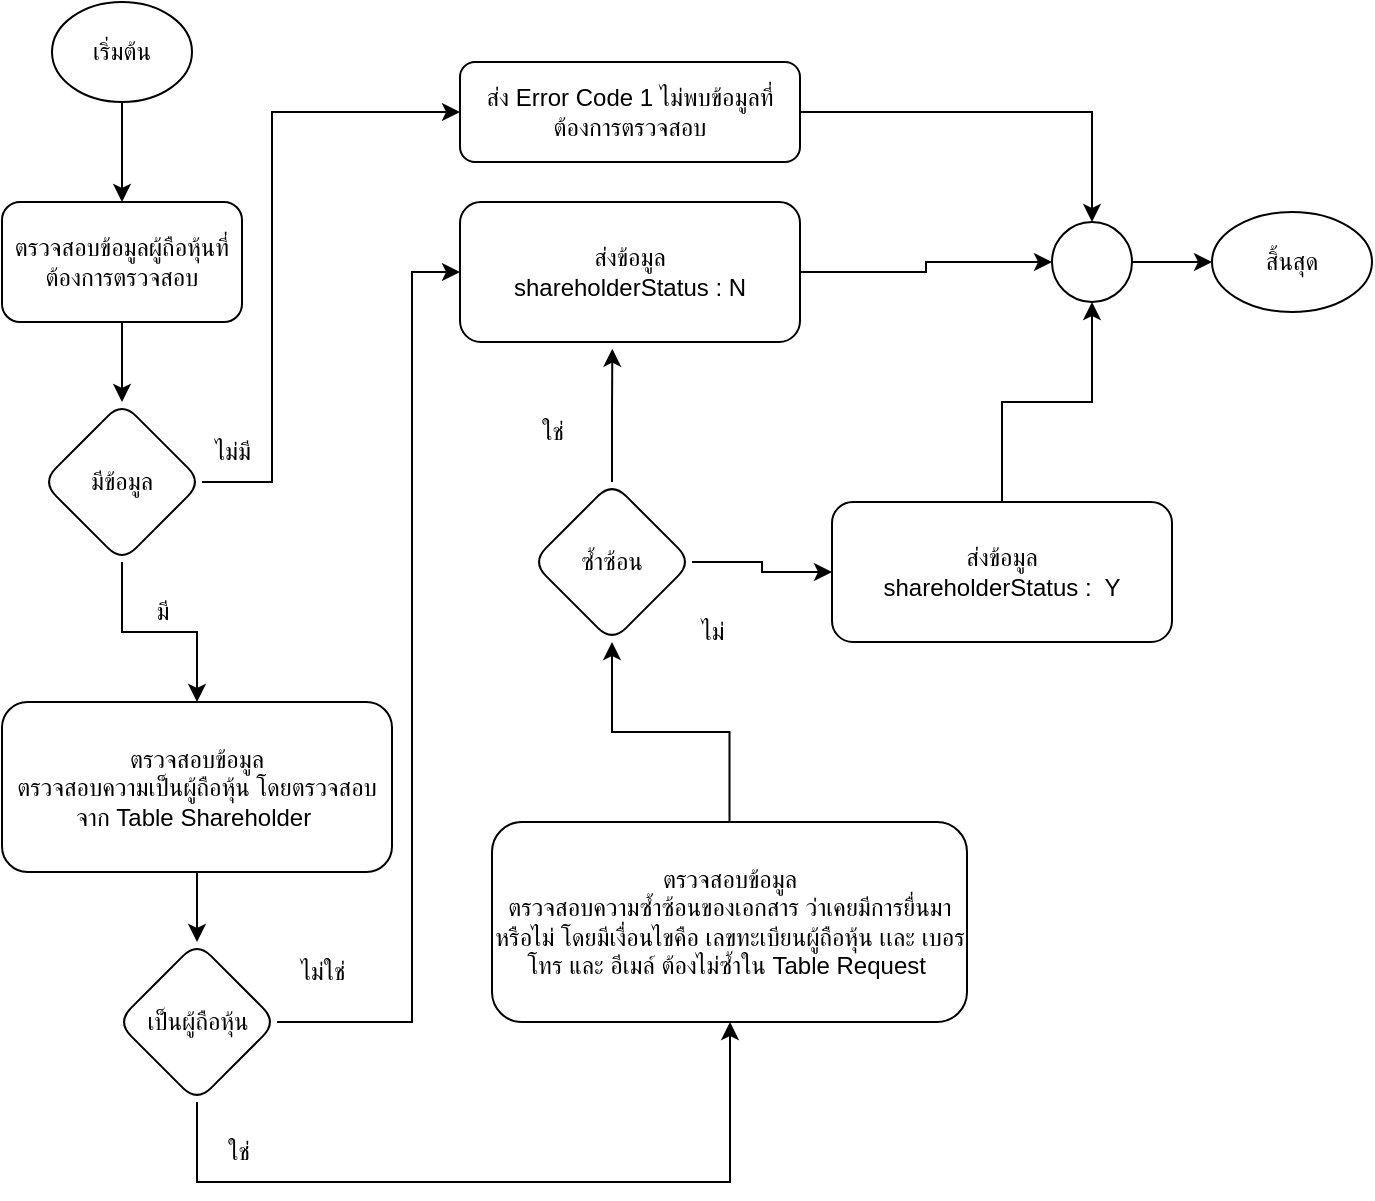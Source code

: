 <mxfile version="20.2.5" type="github">
  <diagram id="r1KlR5gyU6nK87SkoTvP" name="หน้า-1">
    <mxGraphModel dx="1183" dy="696" grid="1" gridSize="10" guides="1" tooltips="1" connect="1" arrows="1" fold="1" page="1" pageScale="1" pageWidth="827" pageHeight="1169" math="0" shadow="0">
      <root>
        <mxCell id="0" />
        <mxCell id="1" parent="0" />
        <mxCell id="F_PuMGLg8okfRKSzv6VH-3" value="" style="edgeStyle=orthogonalEdgeStyle;rounded=0;orthogonalLoop=1;jettySize=auto;html=1;" edge="1" parent="1" source="F_PuMGLg8okfRKSzv6VH-1" target="F_PuMGLg8okfRKSzv6VH-2">
          <mxGeometry relative="1" as="geometry" />
        </mxCell>
        <mxCell id="F_PuMGLg8okfRKSzv6VH-1" value="เริ่มต้น" style="ellipse;whiteSpace=wrap;html=1;" vertex="1" parent="1">
          <mxGeometry x="40" y="40" width="70" height="50" as="geometry" />
        </mxCell>
        <mxCell id="F_PuMGLg8okfRKSzv6VH-9" value="" style="edgeStyle=orthogonalEdgeStyle;rounded=0;orthogonalLoop=1;jettySize=auto;html=1;" edge="1" parent="1" source="F_PuMGLg8okfRKSzv6VH-2" target="F_PuMGLg8okfRKSzv6VH-8">
          <mxGeometry relative="1" as="geometry" />
        </mxCell>
        <mxCell id="F_PuMGLg8okfRKSzv6VH-2" value="ตรวจสอบข้อมูลผู้ถือหุ้นที่ต้องการตรวจสอบ" style="rounded=1;whiteSpace=wrap;html=1;" vertex="1" parent="1">
          <mxGeometry x="15" y="140" width="120" height="60" as="geometry" />
        </mxCell>
        <mxCell id="F_PuMGLg8okfRKSzv6VH-11" value="" style="edgeStyle=orthogonalEdgeStyle;rounded=0;orthogonalLoop=1;jettySize=auto;html=1;" edge="1" parent="1" source="F_PuMGLg8okfRKSzv6VH-8" target="F_PuMGLg8okfRKSzv6VH-10">
          <mxGeometry relative="1" as="geometry">
            <Array as="points">
              <mxPoint x="150" y="280" />
              <mxPoint x="150" y="95" />
            </Array>
          </mxGeometry>
        </mxCell>
        <mxCell id="F_PuMGLg8okfRKSzv6VH-14" value="" style="edgeStyle=orthogonalEdgeStyle;rounded=0;orthogonalLoop=1;jettySize=auto;html=1;" edge="1" parent="1" source="F_PuMGLg8okfRKSzv6VH-8" target="F_PuMGLg8okfRKSzv6VH-13">
          <mxGeometry relative="1" as="geometry" />
        </mxCell>
        <mxCell id="F_PuMGLg8okfRKSzv6VH-8" value="มีข้อมูล" style="rhombus;whiteSpace=wrap;html=1;rounded=1;" vertex="1" parent="1">
          <mxGeometry x="35" y="240" width="80" height="80" as="geometry" />
        </mxCell>
        <mxCell id="F_PuMGLg8okfRKSzv6VH-41" style="edgeStyle=orthogonalEdgeStyle;rounded=0;orthogonalLoop=1;jettySize=auto;html=1;" edge="1" parent="1" source="F_PuMGLg8okfRKSzv6VH-10" target="F_PuMGLg8okfRKSzv6VH-35">
          <mxGeometry relative="1" as="geometry" />
        </mxCell>
        <mxCell id="F_PuMGLg8okfRKSzv6VH-10" value="ส่ง Error Code 1 ไม่พบข้อมูลที่ต้องการตรวจสอบ" style="whiteSpace=wrap;html=1;rounded=1;" vertex="1" parent="1">
          <mxGeometry x="244" y="70" width="170" height="50" as="geometry" />
        </mxCell>
        <mxCell id="F_PuMGLg8okfRKSzv6VH-12" value="ไม่มี" style="text;html=1;align=center;verticalAlign=middle;resizable=0;points=[];autosize=1;strokeColor=none;fillColor=none;" vertex="1" parent="1">
          <mxGeometry x="110" y="250" width="40" height="30" as="geometry" />
        </mxCell>
        <mxCell id="F_PuMGLg8okfRKSzv6VH-20" value="" style="edgeStyle=orthogonalEdgeStyle;rounded=0;orthogonalLoop=1;jettySize=auto;html=1;" edge="1" parent="1" source="F_PuMGLg8okfRKSzv6VH-13" target="F_PuMGLg8okfRKSzv6VH-19">
          <mxGeometry relative="1" as="geometry" />
        </mxCell>
        <mxCell id="F_PuMGLg8okfRKSzv6VH-13" value="ตรวจสอบข้อมูล&lt;br&gt;ตรวจสอบความเป็นผู้ถือหุ้น โดยตรวจสอบจาก Table Shareholder&amp;nbsp;" style="whiteSpace=wrap;html=1;rounded=1;" vertex="1" parent="1">
          <mxGeometry x="15" y="390" width="195" height="85" as="geometry" />
        </mxCell>
        <mxCell id="F_PuMGLg8okfRKSzv6VH-15" value="มี" style="text;html=1;align=center;verticalAlign=middle;resizable=0;points=[];autosize=1;strokeColor=none;fillColor=none;" vertex="1" parent="1">
          <mxGeometry x="80" y="330" width="30" height="30" as="geometry" />
        </mxCell>
        <mxCell id="F_PuMGLg8okfRKSzv6VH-42" style="edgeStyle=orthogonalEdgeStyle;rounded=0;orthogonalLoop=1;jettySize=auto;html=1;entryX=0;entryY=0.5;entryDx=0;entryDy=0;" edge="1" parent="1" source="F_PuMGLg8okfRKSzv6VH-17" target="F_PuMGLg8okfRKSzv6VH-35">
          <mxGeometry relative="1" as="geometry" />
        </mxCell>
        <mxCell id="F_PuMGLg8okfRKSzv6VH-17" value="ส่งข้อมูล &lt;br&gt;shareholderStatus : N" style="whiteSpace=wrap;html=1;rounded=1;" vertex="1" parent="1">
          <mxGeometry x="244" y="140" width="170" height="70" as="geometry" />
        </mxCell>
        <mxCell id="F_PuMGLg8okfRKSzv6VH-21" style="edgeStyle=orthogonalEdgeStyle;rounded=0;orthogonalLoop=1;jettySize=auto;html=1;entryX=0;entryY=0.5;entryDx=0;entryDy=0;" edge="1" parent="1" source="F_PuMGLg8okfRKSzv6VH-19" target="F_PuMGLg8okfRKSzv6VH-17">
          <mxGeometry relative="1" as="geometry">
            <mxPoint x="220" y="180" as="targetPoint" />
            <Array as="points">
              <mxPoint x="220" y="550" />
              <mxPoint x="220" y="175" />
            </Array>
          </mxGeometry>
        </mxCell>
        <mxCell id="F_PuMGLg8okfRKSzv6VH-24" value="" style="edgeStyle=orthogonalEdgeStyle;rounded=0;orthogonalLoop=1;jettySize=auto;html=1;" edge="1" parent="1" source="F_PuMGLg8okfRKSzv6VH-19" target="F_PuMGLg8okfRKSzv6VH-23">
          <mxGeometry relative="1" as="geometry">
            <Array as="points">
              <mxPoint x="113" y="630" />
              <mxPoint x="379" y="630" />
            </Array>
          </mxGeometry>
        </mxCell>
        <mxCell id="F_PuMGLg8okfRKSzv6VH-19" value="เป็นผู้ถือหุ้น" style="rhombus;whiteSpace=wrap;html=1;rounded=1;" vertex="1" parent="1">
          <mxGeometry x="72.5" y="510" width="80" height="80" as="geometry" />
        </mxCell>
        <mxCell id="F_PuMGLg8okfRKSzv6VH-22" value="ไม่ใช่" style="text;html=1;align=center;verticalAlign=middle;resizable=0;points=[];autosize=1;strokeColor=none;fillColor=none;" vertex="1" parent="1">
          <mxGeometry x="150" y="510" width="50" height="30" as="geometry" />
        </mxCell>
        <mxCell id="F_PuMGLg8okfRKSzv6VH-30" value="" style="edgeStyle=orthogonalEdgeStyle;rounded=0;orthogonalLoop=1;jettySize=auto;html=1;" edge="1" parent="1" source="F_PuMGLg8okfRKSzv6VH-23" target="F_PuMGLg8okfRKSzv6VH-29">
          <mxGeometry relative="1" as="geometry" />
        </mxCell>
        <mxCell id="F_PuMGLg8okfRKSzv6VH-23" value="ตรวจสอบข้อมูล&lt;br&gt;ตรวจสอบความซ้ำซ้อนของเอกสาร ว่าเคยมีการยื่นมาหรือไม่ โดยมีเงื่อนไขคือ เลขทะเบียนผู้ถือหุ้น เเละ เบอรโทร และ อีเมล์ ต้องไม่ซ้ำใน Table Request&amp;nbsp;" style="whiteSpace=wrap;html=1;rounded=1;" vertex="1" parent="1">
          <mxGeometry x="260" y="450" width="237.5" height="100" as="geometry" />
        </mxCell>
        <mxCell id="F_PuMGLg8okfRKSzv6VH-25" value="ใช่" style="text;html=1;align=center;verticalAlign=middle;resizable=0;points=[];autosize=1;strokeColor=none;fillColor=none;" vertex="1" parent="1">
          <mxGeometry x="112.5" y="600" width="40" height="30" as="geometry" />
        </mxCell>
        <mxCell id="F_PuMGLg8okfRKSzv6VH-34" style="edgeStyle=orthogonalEdgeStyle;rounded=0;orthogonalLoop=1;jettySize=auto;html=1;entryX=0.448;entryY=1.048;entryDx=0;entryDy=0;entryPerimeter=0;" edge="1" parent="1" source="F_PuMGLg8okfRKSzv6VH-29" target="F_PuMGLg8okfRKSzv6VH-17">
          <mxGeometry relative="1" as="geometry" />
        </mxCell>
        <mxCell id="F_PuMGLg8okfRKSzv6VH-46" style="edgeStyle=orthogonalEdgeStyle;rounded=0;orthogonalLoop=1;jettySize=auto;html=1;entryX=0;entryY=0.5;entryDx=0;entryDy=0;" edge="1" parent="1" source="F_PuMGLg8okfRKSzv6VH-29" target="F_PuMGLg8okfRKSzv6VH-45">
          <mxGeometry relative="1" as="geometry" />
        </mxCell>
        <mxCell id="F_PuMGLg8okfRKSzv6VH-29" value="ซ้ำซ้อน" style="rhombus;whiteSpace=wrap;html=1;rounded=1;" vertex="1" parent="1">
          <mxGeometry x="280" y="280" width="80" height="80" as="geometry" />
        </mxCell>
        <mxCell id="F_PuMGLg8okfRKSzv6VH-33" value="ใช่" style="text;html=1;align=center;verticalAlign=middle;resizable=0;points=[];autosize=1;strokeColor=none;fillColor=none;" vertex="1" parent="1">
          <mxGeometry x="270" y="240" width="40" height="30" as="geometry" />
        </mxCell>
        <mxCell id="F_PuMGLg8okfRKSzv6VH-38" value="" style="edgeStyle=orthogonalEdgeStyle;rounded=0;orthogonalLoop=1;jettySize=auto;html=1;" edge="1" parent="1" source="F_PuMGLg8okfRKSzv6VH-35" target="F_PuMGLg8okfRKSzv6VH-37">
          <mxGeometry relative="1" as="geometry" />
        </mxCell>
        <mxCell id="F_PuMGLg8okfRKSzv6VH-35" value="" style="ellipse;whiteSpace=wrap;html=1;aspect=fixed;" vertex="1" parent="1">
          <mxGeometry x="540" y="150" width="40" height="40" as="geometry" />
        </mxCell>
        <mxCell id="F_PuMGLg8okfRKSzv6VH-37" value="สิ้นสุด" style="ellipse;whiteSpace=wrap;html=1;" vertex="1" parent="1">
          <mxGeometry x="620" y="145" width="80" height="50" as="geometry" />
        </mxCell>
        <mxCell id="F_PuMGLg8okfRKSzv6VH-44" value="ไม่" style="text;html=1;align=center;verticalAlign=middle;resizable=0;points=[];autosize=1;strokeColor=none;fillColor=none;" vertex="1" parent="1">
          <mxGeometry x="350" y="340" width="40" height="30" as="geometry" />
        </mxCell>
        <mxCell id="F_PuMGLg8okfRKSzv6VH-47" style="edgeStyle=orthogonalEdgeStyle;rounded=0;orthogonalLoop=1;jettySize=auto;html=1;entryX=0.5;entryY=1;entryDx=0;entryDy=0;" edge="1" parent="1" source="F_PuMGLg8okfRKSzv6VH-45" target="F_PuMGLg8okfRKSzv6VH-35">
          <mxGeometry relative="1" as="geometry" />
        </mxCell>
        <mxCell id="F_PuMGLg8okfRKSzv6VH-45" value="ส่งข้อมูล &lt;br&gt;shareholderStatus :&amp;nbsp; Y" style="whiteSpace=wrap;html=1;rounded=1;" vertex="1" parent="1">
          <mxGeometry x="430" y="290" width="170" height="70" as="geometry" />
        </mxCell>
      </root>
    </mxGraphModel>
  </diagram>
</mxfile>
